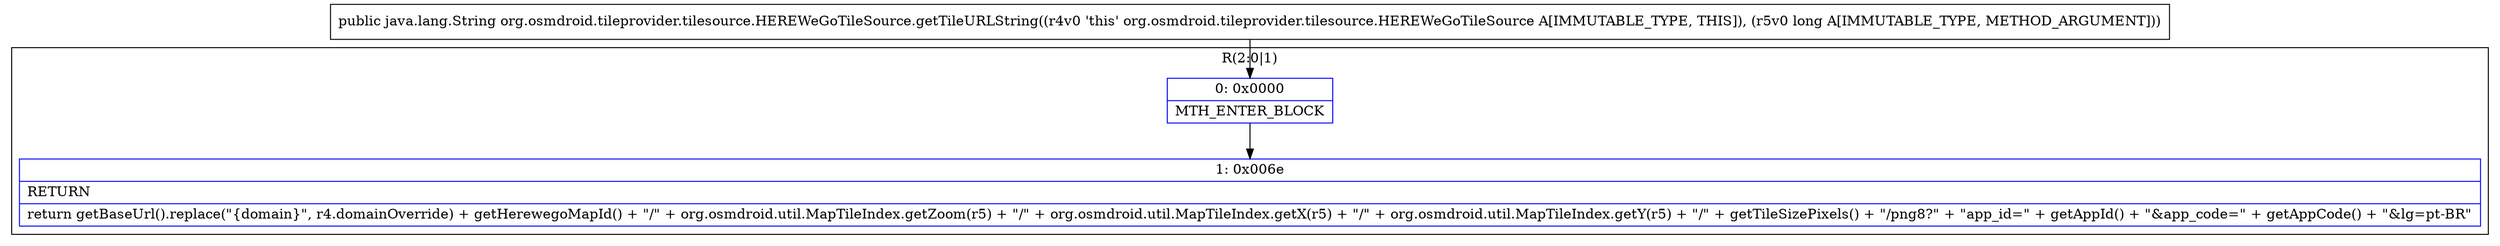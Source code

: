 digraph "CFG fororg.osmdroid.tileprovider.tilesource.HEREWeGoTileSource.getTileURLString(J)Ljava\/lang\/String;" {
subgraph cluster_Region_726292480 {
label = "R(2:0|1)";
node [shape=record,color=blue];
Node_0 [shape=record,label="{0\:\ 0x0000|MTH_ENTER_BLOCK\l}"];
Node_1 [shape=record,label="{1\:\ 0x006e|RETURN\l|return getBaseUrl().replace(\"\{domain\}\", r4.domainOverride) + getHerewegoMapId() + \"\/\" + org.osmdroid.util.MapTileIndex.getZoom(r5) + \"\/\" + org.osmdroid.util.MapTileIndex.getX(r5) + \"\/\" + org.osmdroid.util.MapTileIndex.getY(r5) + \"\/\" + getTileSizePixels() + \"\/png8?\" + \"app_id=\" + getAppId() + \"&app_code=\" + getAppCode() + \"&lg=pt\-BR\"\l}"];
}
MethodNode[shape=record,label="{public java.lang.String org.osmdroid.tileprovider.tilesource.HEREWeGoTileSource.getTileURLString((r4v0 'this' org.osmdroid.tileprovider.tilesource.HEREWeGoTileSource A[IMMUTABLE_TYPE, THIS]), (r5v0 long A[IMMUTABLE_TYPE, METHOD_ARGUMENT])) }"];
MethodNode -> Node_0;
Node_0 -> Node_1;
}

